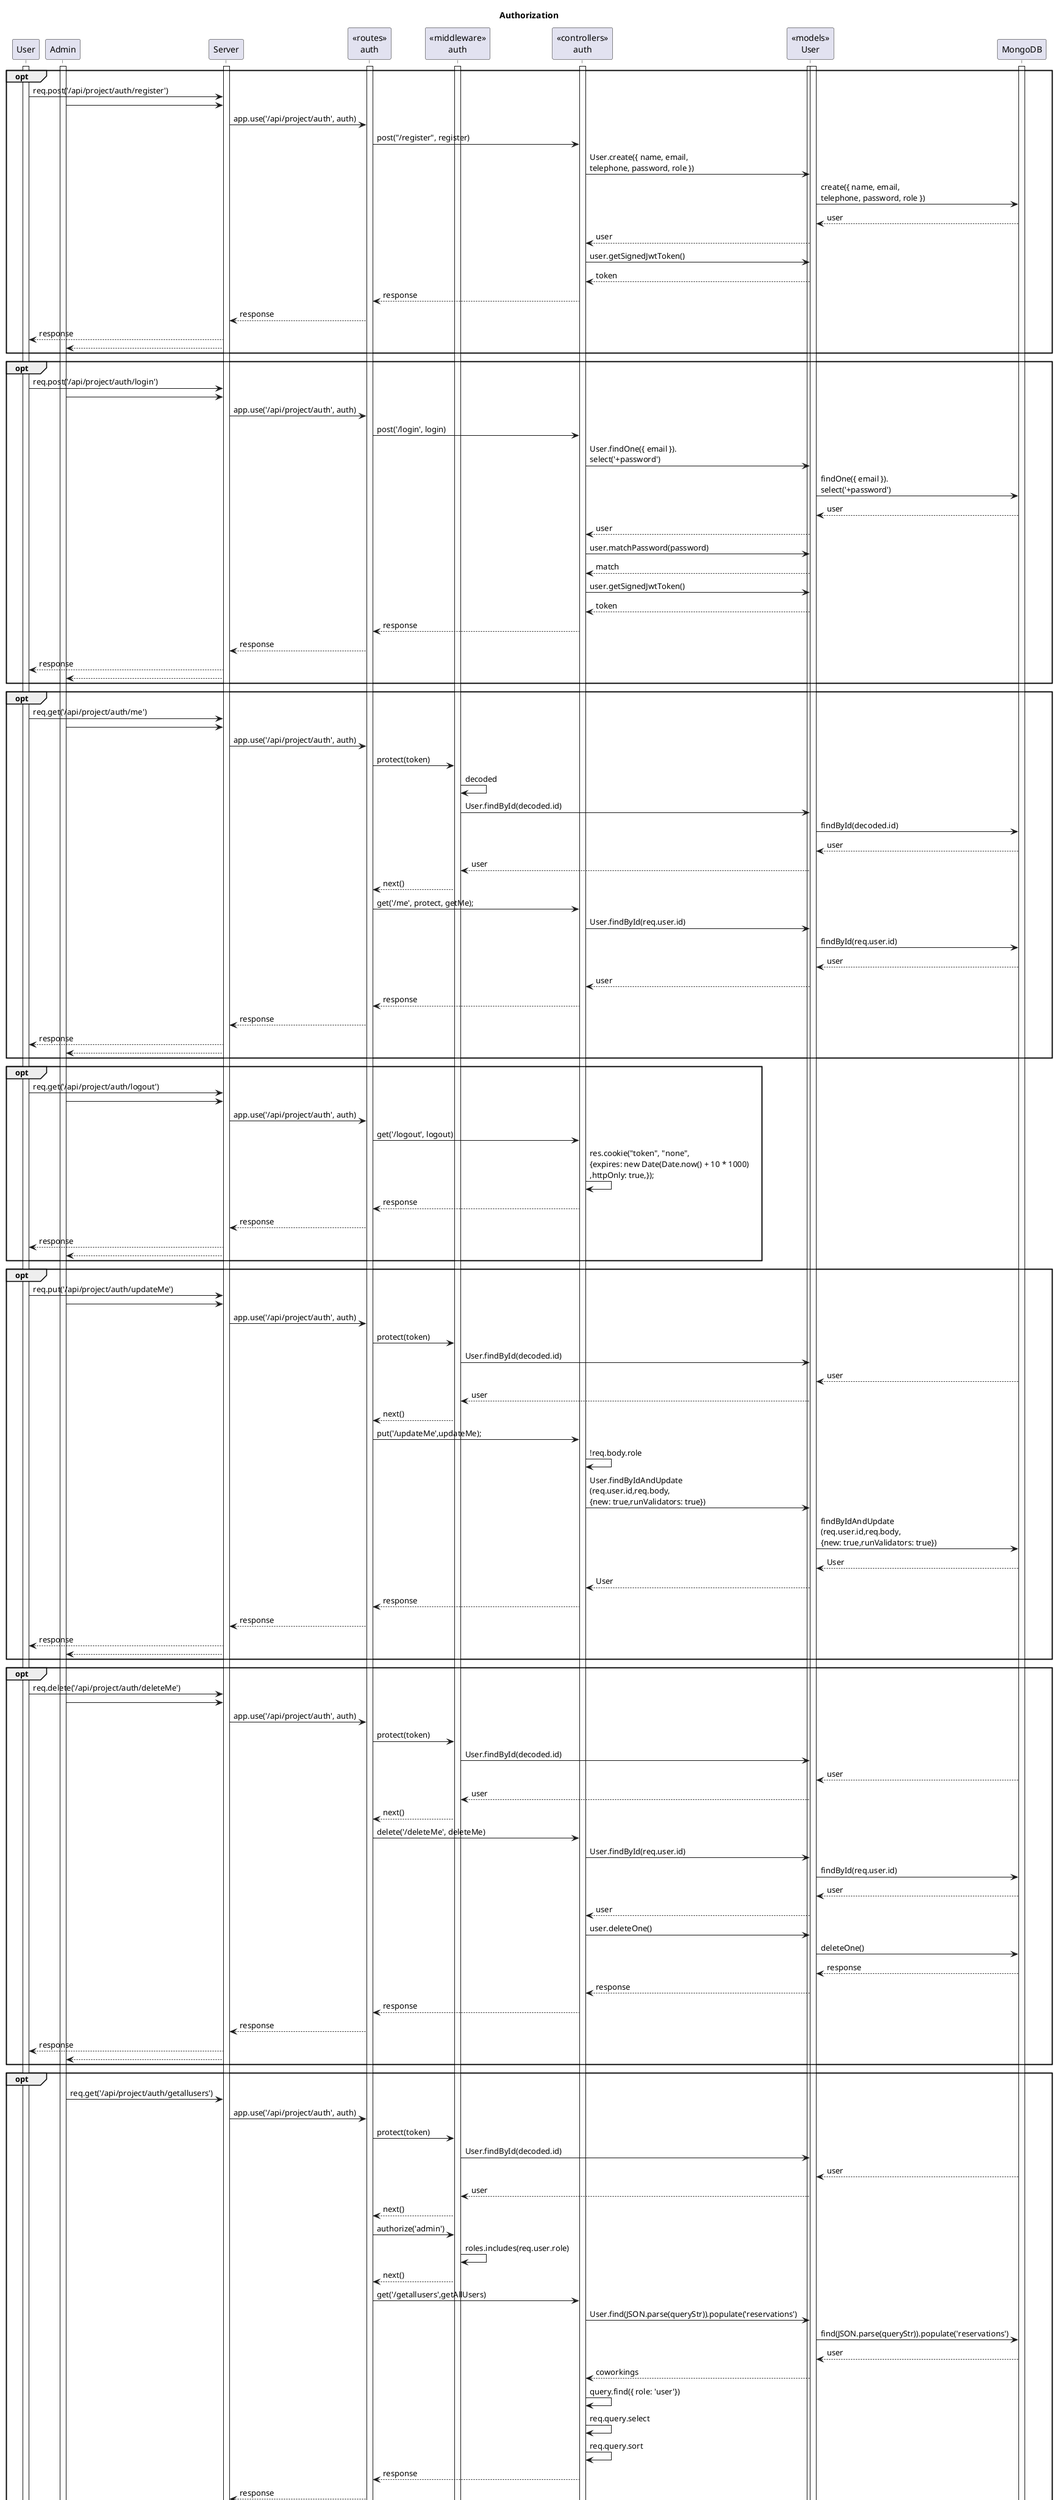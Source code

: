 @startuml
title "Authorization"
participant "User" as user
participant "Admin" as admin
participant "Server" as serverUML
participant "<<routes>>\nauth" as routesUML 
participant "<<middleware>>\nauth" as middlewareUML
participant "<<controllers>>\nauth" as ControlAuth
participant "<<models>>\nUser" as modelsUser
participant "MongoDB" as mongodbUML

   user ++
   admin ++
   serverUML ++
   routesUML ++
   middlewareUML ++
   modelsUser ++
   ControlAuth ++
   modelsUser ++
   mongodbUML ++
/'Register'/
opt
   user -> serverUML :req.post('/api/project/auth/register')
   admin -> serverUML
   serverUML -> routesUML :app.use('/api/project/auth', auth)
   routesUML -> ControlAuth :post("/register", register)
   ControlAuth -> modelsUser :User.create({ name, email, \ntelephone, password, role })
   modelsUser -> mongodbUML :create({ name, email, \ntelephone, password, role })
   mongodbUML --> modelsUser :user
   modelsUser --> ControlAuth :user
   ControlAuth -> modelsUser :user.getSignedJwtToken()
   modelsUser --> ControlAuth :token
   ControlAuth --> routesUML :response
   routesUML --> serverUML :response
   serverUML --> user :response
   serverUML --> admin 
end

/'Login'/
opt
   user -> serverUML :req.post('/api/project/auth/login')
   admin -> serverUML 
   serverUML -> routesUML :app.use('/api/project/auth', auth)
   routesUML -> ControlAuth :post('/login', login)
   ControlAuth -> modelsUser :User.findOne({ email }).\nselect('+password')
   modelsUser -> mongodbUML :findOne({ email }).\nselect('+password')
   mongodbUML --> modelsUser :user
   modelsUser --> ControlAuth :user
   ControlAuth -> modelsUser :user.matchPassword(password)
   modelsUser --> ControlAuth : match
   ControlAuth -> modelsUser :user.getSignedJwtToken()
   modelsUser --> ControlAuth :token
   ControlAuth --> routesUML :response
   routesUML --> serverUML :response
   serverUML --> user :response
   serverUML --> admin
end

/'getMe'/
opt
   user -> serverUML :req.get('/api/project/auth/me')
   admin -> serverUML
   serverUML -> routesUML :app.use('/api/project/auth', auth)
   routesUML->middlewareUML :protect(token)
   middlewareUML->middlewareUML :decoded
   middlewareUML->modelsUser :User.findById(decoded.id)
   modelsUser->mongodbUML :findById(decoded.id)
   mongodbUML --> modelsUser :user
   modelsUser --> middlewareUML :user
   middlewareUML -->routesUML :next()
   routesUML -> ControlAuth :get('/me', protect, getMe);
   ControlAuth -> modelsUser :User.findById(req.user.id)
   modelsUser -> mongodbUML :findById(req.user.id)
   mongodbUML --> modelsUser :user
   modelsUser --> ControlAuth :user
   ControlAuth --> routesUML :response
   routesUML --> serverUML :response
   serverUML --> user :response
   serverUML --> admin
end

/'log out'/
opt
   user -> serverUML :req.get('/api/project/auth/logout')
   admin -> serverUML
   serverUML -> routesUML :app.use('/api/project/auth', auth)
   routesUML -> ControlAuth :get('/logout', logout)
   ControlAuth -> ControlAuth :res.cookie("token", "none", \n{expires: new Date(Date.now() + 10 * 1000)\n,httpOnly: true,});
   /'ControlAuth -> ControlAuth :expire'/
   ControlAuth --> routesUML :response
   routesUML --> serverUML :response
   serverUML --> user :response
   serverUML --> admin
end
/'Additional'/
/'User Update Me'/
'/Update Me router.put("/updateMe",protect,updateMe);'/
opt
   user -> serverUML :req.put('/api/project/auth/updateMe')
   admin -> serverUML 
   serverUML -> routesUML :app.use('/api/project/auth', auth)
   routesUML -> middlewareUML:protect(token)
   middlewareUML->modelsUser :User.findById(decoded.id)
   mongodbUML --> modelsUser :user
   modelsUser --> middlewareUML :user
   middlewareUML -->routesUML :next()
   routesUML -> ControlAuth :put('/updateMe',updateMe);
   ControlAuth -> ControlAuth :!req.body.role
   ControlAuth -> modelsUser :User.findByIdAndUpdate\n(req.user.id,req.body,\n{new: true,runValidators: true})
   modelsUser -> mongodbUML :findByIdAndUpdate\n(req.user.id,req.body,\n{new: true,runValidators: true})
   mongodbUML --> modelsUser :User
   modelsUser --> ControlAuth :User
   ControlAuth --> routesUML :response
   routesUML --> serverUML :response
   serverUML --> user :response
   serverUML --> admin
end

/'Delete Me  router.delete("/deleteMe", protect, deleteMe, logout);'/
opt
   user -> serverUML :req.delete('/api/project/auth/deleteMe')
   admin -> serverUML 
   serverUML -> routesUML :app.use('/api/project/auth', auth)
   routesUML -> middlewareUML:protect(token)
   middlewareUML->modelsUser :User.findById(decoded.id)
   mongodbUML --> modelsUser :user
   modelsUser --> middlewareUML :user
   middlewareUML -->routesUML :next()
   routesUML -> ControlAuth :delete('/deleteMe', deleteMe)
   ControlAuth -> modelsUser :User.findById(req.user.id)
   modelsUser -> mongodbUML :findById(req.user.id)
   mongodbUML --> modelsUser :user
   modelsUser --> ControlAuth :user
   ControlAuth -> modelsUser :user.deleteOne()
   modelsUser -> mongodbUML :deleteOne()
   mongodbUML --> modelsUser :response
   modelsUser --> ControlAuth :response
   ControlAuth --> routesUML :response
   routesUML --> serverUML :response
   serverUML --> user :response
   serverUML --> admin 
end
/'User Delete Me'/
opt
   admin -> serverUML :req.get('/api/project/auth/getallusers')
   serverUML -> routesUML :app.use('/api/project/auth', auth)
   routesUML -> middlewareUML:protect(token)
   middlewareUML->modelsUser :User.findById(decoded.id)
   mongodbUML --> modelsUser :user
   modelsUser --> middlewareUML :user
   middlewareUML -->routesUML :next()
   routesUML -> middlewareUML :authorize('admin') 
   middlewareUML -> middlewareUML :roles.includes(req.user.role)
   middlewareUML --> routesUML :next()
   routesUML -> ControlAuth :get('/getallusers',getAllUsers)
   ControlAuth -> modelsUser :User.find(JSON.parse(queryStr)).populate('reservations')
   modelsUser -> mongodbUML :find(JSON.parse(queryStr)).populate('reservations')
   mongodbUML --> modelsUser :user
   modelsUser --> ControlAuth :coworkings
   ControlAuth -> ControlAuth :query.find({ role: 'user'})
   ControlAuth -> ControlAuth :req.query.select
   ControlAuth -> ControlAuth :req.query.sort
   ControlAuth --> routesUML :response
   routesUML --> serverUML :response
   serverUML --> user :response
   serverUML --> admin
end
/'Admin View All Users'/


@enduml